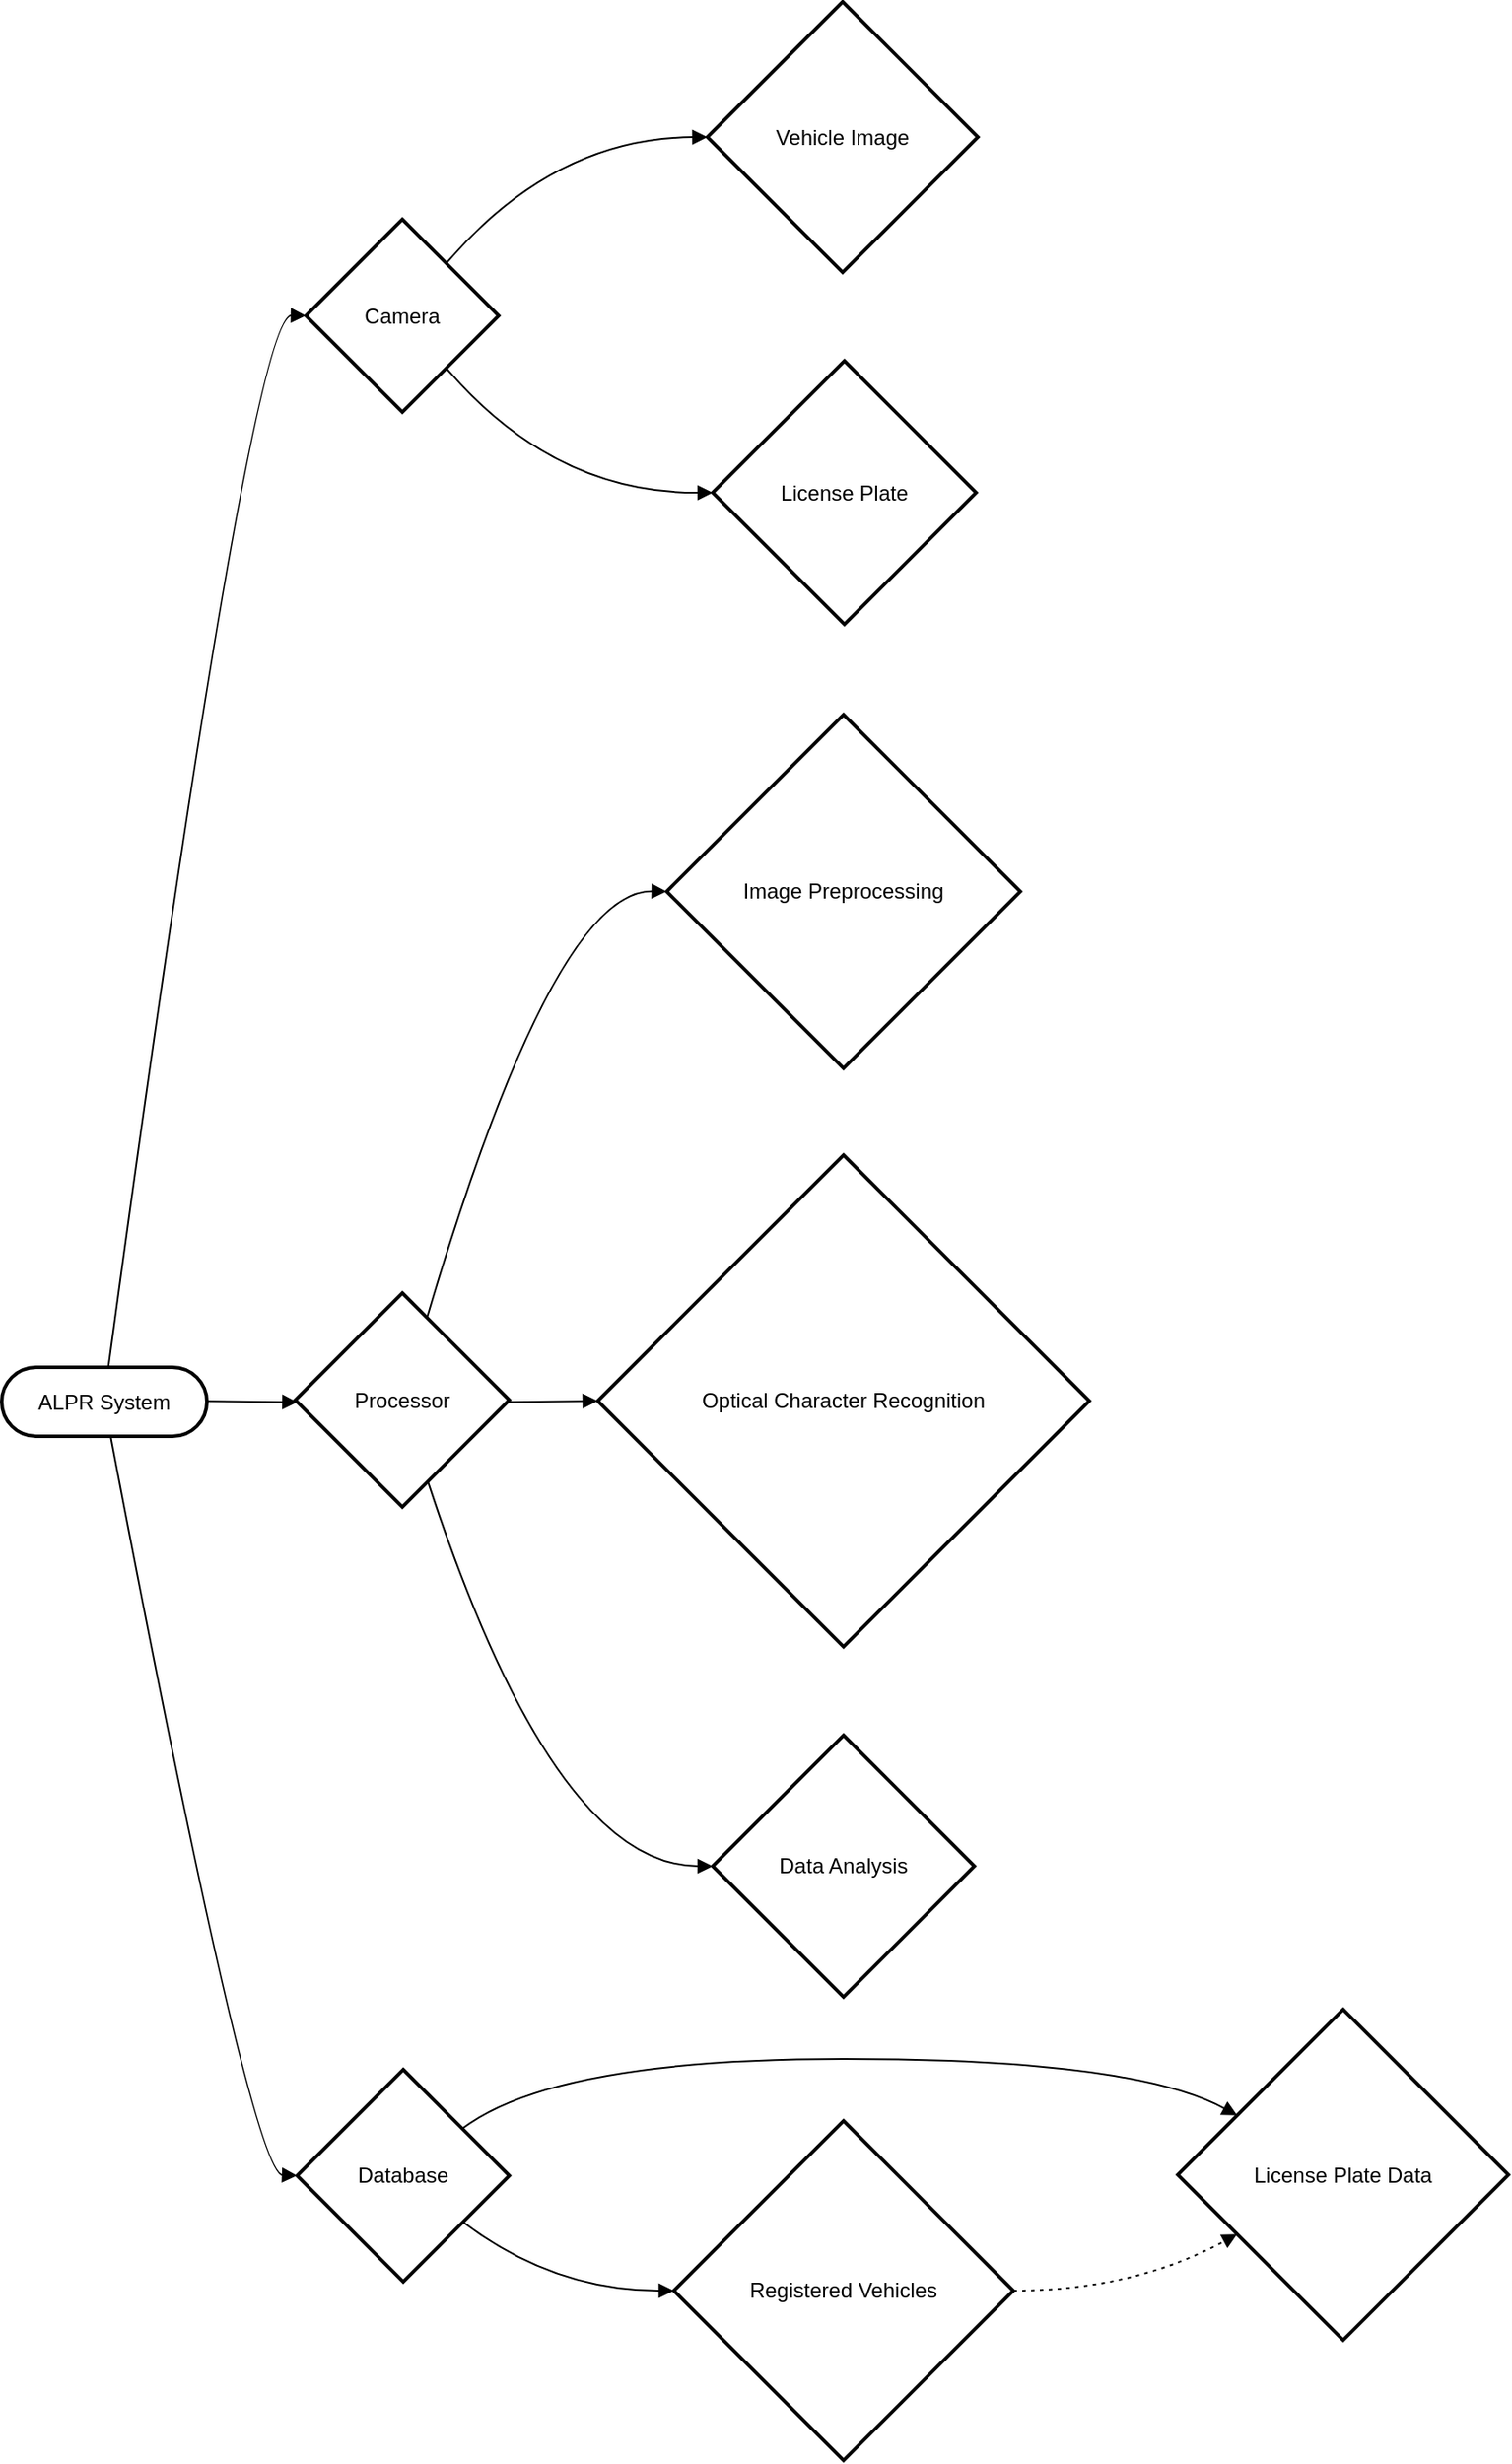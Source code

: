 <mxfile version="26.0.7">
  <diagram name="Page-1" id="CHqk04ige4b4KbmcQNQ9">
    <mxGraphModel>
      <root>
        <mxCell id="0" />
        <mxCell id="1" parent="0" />
        <mxCell id="2" value="ALPR System" style="rounded=1;whiteSpace=wrap;arcSize=50;strokeWidth=2;" vertex="1" parent="1">
          <mxGeometry x="8" y="780" width="116" height="39" as="geometry" />
        </mxCell>
        <mxCell id="3" value="Camera" style="rhombus;strokeWidth=2;whiteSpace=wrap;" vertex="1" parent="1">
          <mxGeometry x="180" y="131" width="109" height="109" as="geometry" />
        </mxCell>
        <mxCell id="4" value="Processor" style="rhombus;strokeWidth=2;whiteSpace=wrap;" vertex="1" parent="1">
          <mxGeometry x="174" y="738" width="121" height="121" as="geometry" />
        </mxCell>
        <mxCell id="5" value="Database" style="rhombus;strokeWidth=2;whiteSpace=wrap;" vertex="1" parent="1">
          <mxGeometry x="175" y="1177" width="120" height="120" as="geometry" />
        </mxCell>
        <mxCell id="6" value="Vehicle Image" style="rhombus;strokeWidth=2;whiteSpace=wrap;" vertex="1" parent="1">
          <mxGeometry x="407" y="8" width="153" height="153" as="geometry" />
        </mxCell>
        <mxCell id="7" value="License Plate" style="rhombus;strokeWidth=2;whiteSpace=wrap;" vertex="1" parent="1">
          <mxGeometry x="410" y="211" width="149" height="149" as="geometry" />
        </mxCell>
        <mxCell id="8" value="Image Preprocessing" style="rhombus;strokeWidth=2;whiteSpace=wrap;" vertex="1" parent="1">
          <mxGeometry x="384" y="411" width="200" height="200" as="geometry" />
        </mxCell>
        <mxCell id="9" value="Optical Character Recognition" style="rhombus;strokeWidth=2;whiteSpace=wrap;" vertex="1" parent="1">
          <mxGeometry x="345" y="660" width="278" height="278" as="geometry" />
        </mxCell>
        <mxCell id="10" value="Data Analysis" style="rhombus;strokeWidth=2;whiteSpace=wrap;" vertex="1" parent="1">
          <mxGeometry x="410" y="988" width="148" height="148" as="geometry" />
        </mxCell>
        <mxCell id="11" value="Registered Vehicles" style="rhombus;strokeWidth=2;whiteSpace=wrap;" vertex="1" parent="1">
          <mxGeometry x="388" y="1206" width="192" height="192" as="geometry" />
        </mxCell>
        <mxCell id="12" value="License Plate Data" style="rhombus;strokeWidth=2;whiteSpace=wrap;" vertex="1" parent="1">
          <mxGeometry x="673" y="1143" width="187" height="187" as="geometry" />
        </mxCell>
        <mxCell id="13" value="" style="curved=1;startArrow=none;endArrow=block;exitX=0.52;exitY=-0.01;entryX=0;entryY=0.5;" edge="1" parent="1" source="2" target="3">
          <mxGeometry relative="1" as="geometry">
            <Array as="points">
              <mxPoint x="149" y="185" />
            </Array>
          </mxGeometry>
        </mxCell>
        <mxCell id="14" value="" style="curved=1;startArrow=none;endArrow=block;exitX=1;exitY=0.49;entryX=0;entryY=0.51;" edge="1" parent="1" source="2" target="4">
          <mxGeometry relative="1" as="geometry">
            <Array as="points" />
          </mxGeometry>
        </mxCell>
        <mxCell id="15" value="" style="curved=1;startArrow=none;endArrow=block;exitX=0.53;exitY=0.99;entryX=0;entryY=0.5;" edge="1" parent="1" source="2" target="5">
          <mxGeometry relative="1" as="geometry">
            <Array as="points">
              <mxPoint x="149" y="1236" />
            </Array>
          </mxGeometry>
        </mxCell>
        <mxCell id="16" value="" style="curved=1;startArrow=none;endArrow=block;exitX=0.92;exitY=0;entryX=0;entryY=0.5;" edge="1" parent="1" source="3" target="6">
          <mxGeometry relative="1" as="geometry">
            <Array as="points">
              <mxPoint x="320" y="85" />
            </Array>
          </mxGeometry>
        </mxCell>
        <mxCell id="17" value="" style="curved=1;startArrow=none;endArrow=block;exitX=0.92;exitY=1;entryX=0;entryY=0.5;" edge="1" parent="1" source="3" target="7">
          <mxGeometry relative="1" as="geometry">
            <Array as="points">
              <mxPoint x="320" y="286" />
            </Array>
          </mxGeometry>
        </mxCell>
        <mxCell id="18" value="" style="curved=1;startArrow=none;endArrow=block;exitX=0.65;exitY=0;entryX=0;entryY=0.5;" edge="1" parent="1" source="4" target="8">
          <mxGeometry relative="1" as="geometry">
            <Array as="points">
              <mxPoint x="320" y="510" />
            </Array>
          </mxGeometry>
        </mxCell>
        <mxCell id="19" value="" style="curved=1;startArrow=none;endArrow=block;exitX=1;exitY=0.51;entryX=0;entryY=0.5;" edge="1" parent="1" source="4" target="9">
          <mxGeometry relative="1" as="geometry">
            <Array as="points" />
          </mxGeometry>
        </mxCell>
        <mxCell id="20" value="" style="curved=1;startArrow=none;endArrow=block;exitX=0.66;exitY=1.01;entryX=0;entryY=0.5;" edge="1" parent="1" source="4" target="10">
          <mxGeometry relative="1" as="geometry">
            <Array as="points">
              <mxPoint x="320" y="1062" />
            </Array>
          </mxGeometry>
        </mxCell>
        <mxCell id="21" value="" style="curved=1;startArrow=none;endArrow=block;exitX=0.99;exitY=0.88;entryX=0;entryY=0.5;" edge="1" parent="1" source="5" target="11">
          <mxGeometry relative="1" as="geometry">
            <Array as="points">
              <mxPoint x="320" y="1302" />
            </Array>
          </mxGeometry>
        </mxCell>
        <mxCell id="22" value="" style="curved=1;startArrow=none;endArrow=block;exitX=0.99;exitY=0.11;entryX=0;entryY=0.22;" edge="1" parent="1" source="5" target="12">
          <mxGeometry relative="1" as="geometry">
            <Array as="points">
              <mxPoint x="320" y="1171" />
              <mxPoint x="648" y="1171" />
            </Array>
          </mxGeometry>
        </mxCell>
        <mxCell id="23" value="" style="curved=1;dashed=1;dashPattern=2 3;startArrow=none;endArrow=block;exitX=1;exitY=0.5;entryX=0;entryY=0.78;" edge="1" parent="1" source="11" target="12">
          <mxGeometry relative="1" as="geometry">
            <Array as="points">
              <mxPoint x="648" y="1302" />
            </Array>
          </mxGeometry>
        </mxCell>
      </root>
    </mxGraphModel>
  </diagram>
</mxfile>
